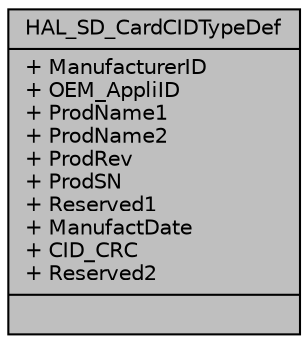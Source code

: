 digraph "HAL_SD_CardCIDTypeDef"
{
  edge [fontname="Helvetica",fontsize="10",labelfontname="Helvetica",labelfontsize="10"];
  node [fontname="Helvetica",fontsize="10",shape=record];
  Node1 [label="{HAL_SD_CardCIDTypeDef\n|+ ManufacturerID\l+ OEM_AppliID\l+ ProdName1\l+ ProdName2\l+ ProdRev\l+ ProdSN\l+ Reserved1\l+ ManufactDate\l+ CID_CRC\l+ Reserved2\l|}",height=0.2,width=0.4,color="black", fillcolor="grey75", style="filled", fontcolor="black"];
}
